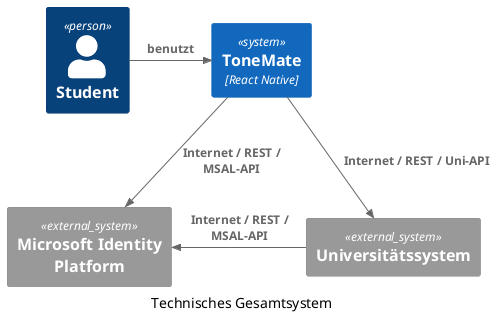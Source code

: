 @startuml
!include <C4/C4_Context>

caption Technisches Gesamtsystem

Person(student, "Student")

System(toneMate, "ToneMate", $type="React Native")
System_Ext(oauth, "Microsoft Identity Platform")
System_Ext(uni, "Universitätssystem")

Rel_D(toneMate, uni, "Internet / REST / Uni-API")
Rel_L(uni, oauth, "Internet / REST / MSAL-API")
Rel_D(toneMate, oauth, "Internet / REST / MSAL-API")

Rel_R(student, toneMate, "benutzt")

@enduml
